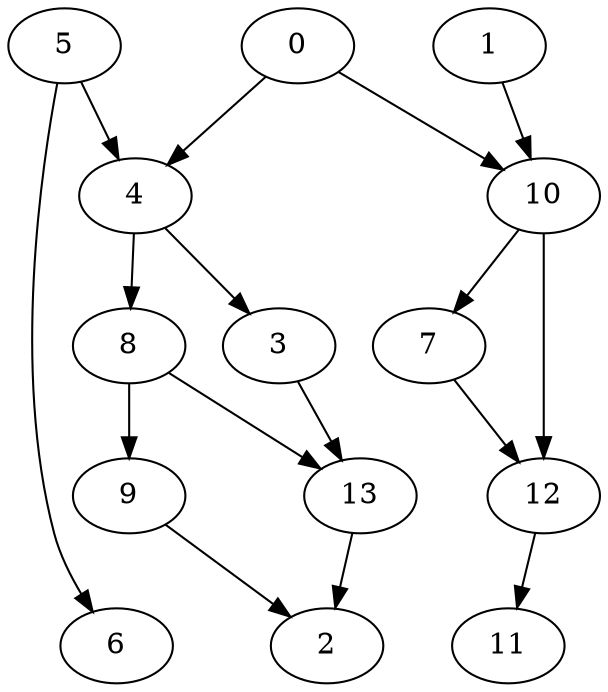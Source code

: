 digraph g {
0;
1;
2;
3;
4;
5;
6;
7;
8;
9;
10;
11;
12;
13;
0 -> 10 [weight=0];
0 -> 4 [weight=0];
1 -> 10 [weight=0];
3 -> 13 [weight=0];
4 -> 8 [weight=0];
4 -> 3 [weight=0];
5 -> 4 [weight=0];
5 -> 6 [weight=0];
7 -> 12 [weight=0];
8 -> 9 [weight=0];
8 -> 13 [weight=0];
9 -> 2 [weight=0];
10 -> 7 [weight=0];
10 -> 12 [weight=1];
12 -> 11 [weight=0];
13 -> 2 [weight=0];
}
